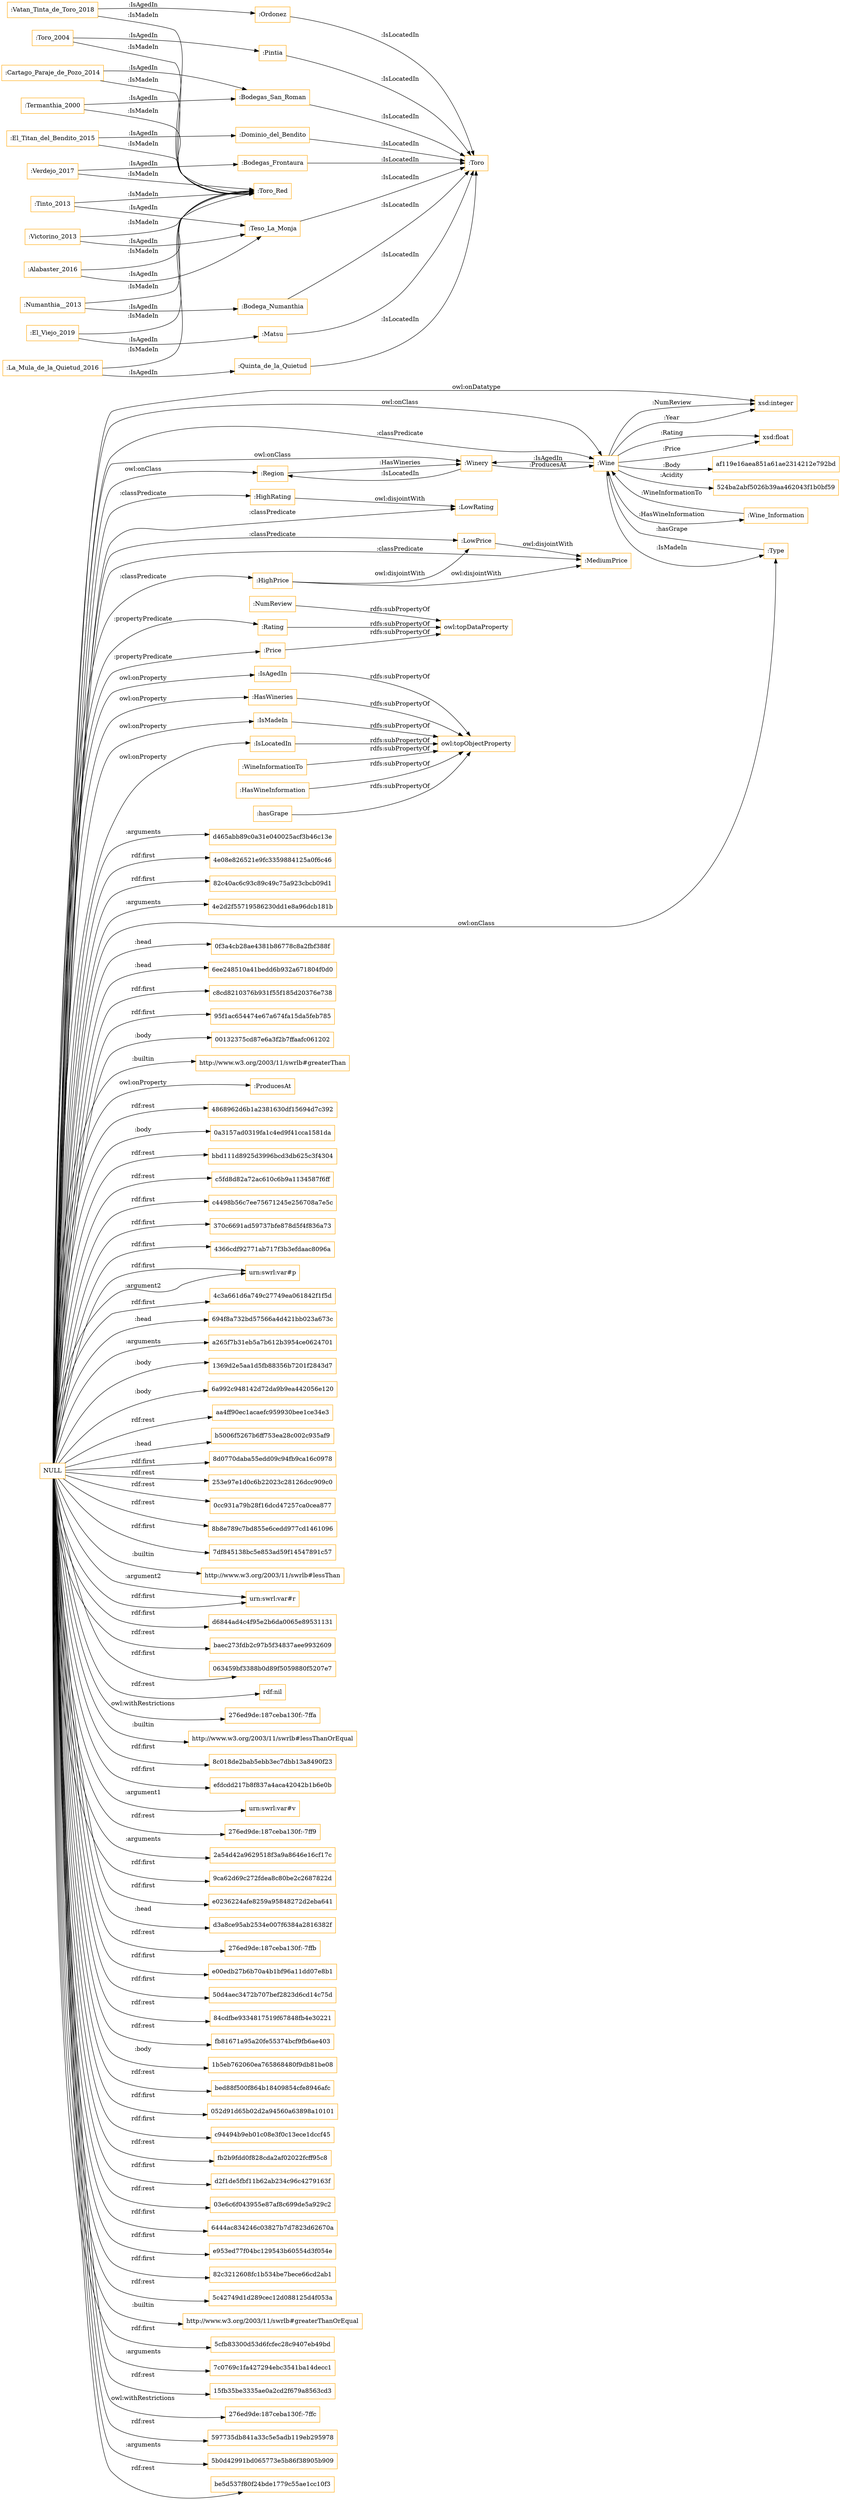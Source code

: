 digraph ar2dtool_diagram { 
rankdir=LR;
size="1501"
node [shape = rectangle, color="orange"]; ":Region" ":HighRating" ":LowRating" ":Wine_Information" ":Type" ":Wine" ":MediumPrice" ":Winery" ":LowPrice" ":HighPrice" ":Toro" ; /*classes style*/
	":Vatan_Tinta_de_Toro_2018" -> ":Ordonez" [ label = ":IsAgedIn" ];
	":Vatan_Tinta_de_Toro_2018" -> ":Toro_Red" [ label = ":IsMadeIn" ];
	":HasWineInformation" -> "owl:topObjectProperty" [ label = "rdfs:subPropertyOf" ];
	":Toro_2004" -> ":Pintia" [ label = ":IsAgedIn" ];
	":Toro_2004" -> ":Toro_Red" [ label = ":IsMadeIn" ];
	":Bodegas_San_Roman" -> ":Toro" [ label = ":IsLocatedIn" ];
	":El_Titan_del_Bendito_2015" -> ":Toro_Red" [ label = ":IsMadeIn" ];
	":El_Titan_del_Bendito_2015" -> ":Dominio_del_Bendito" [ label = ":IsAgedIn" ];
	":hasGrape" -> "owl:topObjectProperty" [ label = "rdfs:subPropertyOf" ];
	":Bodegas_Frontaura" -> ":Toro" [ label = ":IsLocatedIn" ];
	":Teso_La_Monja" -> ":Toro" [ label = ":IsLocatedIn" ];
	":Tinto_2013" -> ":Toro_Red" [ label = ":IsMadeIn" ];
	":Tinto_2013" -> ":Teso_La_Monja" [ label = ":IsAgedIn" ];
	":Bodega_Numanthia" -> ":Toro" [ label = ":IsLocatedIn" ];
	":LowPrice" -> ":MediumPrice" [ label = "owl:disjointWith" ];
	":Price" -> "owl:topDataProperty" [ label = "rdfs:subPropertyOf" ];
	":Pintia" -> ":Toro" [ label = ":IsLocatedIn" ];
	":NumReview" -> "owl:topDataProperty" [ label = "rdfs:subPropertyOf" ];
	":Matsu" -> ":Toro" [ label = ":IsLocatedIn" ];
	":HighPrice" -> ":MediumPrice" [ label = "owl:disjointWith" ];
	":HighPrice" -> ":LowPrice" [ label = "owl:disjointWith" ];
	":Victorino_2013" -> ":Teso_La_Monja" [ label = ":IsAgedIn" ];
	":Victorino_2013" -> ":Toro_Red" [ label = ":IsMadeIn" ];
	":Cartago_Paraje_de_Pozo_2014" -> ":Toro_Red" [ label = ":IsMadeIn" ];
	":Cartago_Paraje_de_Pozo_2014" -> ":Bodegas_San_Roman" [ label = ":IsAgedIn" ];
	":Dominio_del_Bendito" -> ":Toro" [ label = ":IsLocatedIn" ];
	":IsAgedIn" -> "owl:topObjectProperty" [ label = "rdfs:subPropertyOf" ];
	":Ordonez" -> ":Toro" [ label = ":IsLocatedIn" ];
	"NULL" -> "d465abb89c0a31e040025acf3b46c13e" [ label = ":arguments" ];
	"NULL" -> ":Type" [ label = "owl:onClass" ];
	"NULL" -> "4e08e826521e9fc3359884125a0f6c46" [ label = "rdf:first" ];
	"NULL" -> "82c40ac6c93c89c49c75a923cbcb09d1" [ label = "rdf:first" ];
	"NULL" -> ":IsAgedIn" [ label = "owl:onProperty" ];
	"NULL" -> ":LowPrice" [ label = ":classPredicate" ];
	"NULL" -> "4e2d2f55719586230dd1e8a96dcb181b" [ label = ":arguments" ];
	"NULL" -> "xsd:integer" [ label = "owl:onDatatype" ];
	"NULL" -> "0f3a4cb28ae4381b86778c8a2fbf388f" [ label = ":head" ];
	"NULL" -> "6ee248510a41bedd6b932a671804f0d0" [ label = ":head" ];
	"NULL" -> "c8cd8210376b931f55f185d20376e738" [ label = "rdf:first" ];
	"NULL" -> "95f1ac654474e67a674fa15da5feb785" [ label = "rdf:first" ];
	"NULL" -> "00132375cd87e6a3f2b7ffaafc061202" [ label = ":body" ];
	"NULL" -> "http://www.w3.org/2003/11/swrlb#greaterThan" [ label = ":builtin" ];
	"NULL" -> ":ProducesAt" [ label = "owl:onProperty" ];
	"NULL" -> ":Winery" [ label = "owl:onClass" ];
	"NULL" -> "4868962d6b1a2381630df15694d7c392" [ label = "rdf:rest" ];
	"NULL" -> "0a3157ad0319fa1c4ed9f41cca1581da" [ label = ":body" ];
	"NULL" -> "bbd111d8925d3996bcd3db625c3f4304" [ label = "rdf:rest" ];
	"NULL" -> "c5fd8d82a72ac610c6b9a1134587f6ff" [ label = "rdf:rest" ];
	"NULL" -> "c4498b56c7ee75671245e256708a7e5c" [ label = "rdf:first" ];
	"NULL" -> "370c6691ad59737bfe878d5f4f836a73" [ label = "rdf:first" ];
	"NULL" -> "4366cdf92771ab717f3b3efdaac8096a" [ label = "rdf:first" ];
	"NULL" -> "urn:swrl:var#p" [ label = "rdf:first" ];
	"NULL" -> "4c3a661d6a749c27749ea061842f1f5d" [ label = "rdf:first" ];
	"NULL" -> ":HasWineries" [ label = "owl:onProperty" ];
	"NULL" -> "694f8a732bd57566a4d421bb023a673c" [ label = ":head" ];
	"NULL" -> "a265f7b31eb5a7b612b3954ce0624701" [ label = ":arguments" ];
	"NULL" -> "1369d2e5aa1d5fb88356b7201f2843d7" [ label = ":body" ];
	"NULL" -> "6a992c948142d72da9b9ea442056e120" [ label = ":body" ];
	"NULL" -> "aa4ff90ec1acaefc959930bee1ce34e3" [ label = "rdf:rest" ];
	"NULL" -> "b5006f5267b6ff753ea28c002c935af9" [ label = ":head" ];
	"NULL" -> "8d0770daba55edd09c94fb9ca16c0978" [ label = "rdf:first" ];
	"NULL" -> "253e97e1d0c6b22023c28126dcc909c0" [ label = "rdf:rest" ];
	"NULL" -> "0cc931a79b28f16dcd47257ca0cea877" [ label = "rdf:rest" ];
	"NULL" -> "8b8e789c7bd855e6cedd977cd1461096" [ label = "rdf:rest" ];
	"NULL" -> "7df845138bc5e853ad59f14547891c57" [ label = "rdf:first" ];
	"NULL" -> ":Wine" [ label = "owl:onClass" ];
	"NULL" -> "http://www.w3.org/2003/11/swrlb#lessThan" [ label = ":builtin" ];
	"NULL" -> ":LowRating" [ label = ":classPredicate" ];
	"NULL" -> "urn:swrl:var#r" [ label = ":argument2" ];
	"NULL" -> "d6844ad4c4f95e2b6da0065e89531131" [ label = "rdf:first" ];
	"NULL" -> "baec273fdb2c97b5f34837aee9932609" [ label = "rdf:rest" ];
	"NULL" -> ":MediumPrice" [ label = ":classPredicate" ];
	"NULL" -> "063459bf3388b0d89f5059880f5207e7" [ label = "rdf:first" ];
	"NULL" -> "rdf:nil" [ label = "rdf:rest" ];
	"NULL" -> "276ed9de:187ceba130f:-7ffa" [ label = "owl:withRestrictions" ];
	"NULL" -> ":Price" [ label = ":propertyPredicate" ];
	"NULL" -> "http://www.w3.org/2003/11/swrlb#lessThanOrEqual" [ label = ":builtin" ];
	"NULL" -> "8c018de2bab5ebb3ec7dbb13a8490f23" [ label = "rdf:first" ];
	"NULL" -> "efdcdd217b8f837a4aca42042b1b6e0b" [ label = "rdf:first" ];
	"NULL" -> "urn:swrl:var#v" [ label = ":argument1" ];
	"NULL" -> "276ed9de:187ceba130f:-7ff9" [ label = "rdf:rest" ];
	"NULL" -> "2a54d42a9629518f3a9a8646e16cf17c" [ label = ":arguments" ];
	"NULL" -> ":HighPrice" [ label = ":classPredicate" ];
	"NULL" -> "9ca62d69c272fdea8c80be2c2687822d" [ label = "rdf:first" ];
	"NULL" -> "e0236224afe8259a95848272d2eba641" [ label = "rdf:first" ];
	"NULL" -> "d3a8ce95ab2534e007f6384a2816382f" [ label = ":head" ];
	"NULL" -> "276ed9de:187ceba130f:-7ffb" [ label = "rdf:rest" ];
	"NULL" -> ":Wine" [ label = ":classPredicate" ];
	"NULL" -> "e00edb27b6b70a4b1bf96a11dd07e8b1" [ label = "rdf:first" ];
	"NULL" -> "50d4aec3472b707bef2823d6cd14c75d" [ label = "rdf:first" ];
	"NULL" -> "84cdfbe9334817519f67848fb4e30221" [ label = "rdf:rest" ];
	"NULL" -> "fb81671a95a20fe55374bcf9fb6ae403" [ label = "rdf:rest" ];
	"NULL" -> "1b5eb762060ea765868480f9db81be08" [ label = ":body" ];
	"NULL" -> "bed88f500f864b18409854cfe8946afc" [ label = "rdf:rest" ];
	"NULL" -> "052d91d65b02d2a94560a63898a10101" [ label = "rdf:first" ];
	"NULL" -> "c94494b9eb01c08e3f0c13ece1dccf45" [ label = "rdf:first" ];
	"NULL" -> "fb2b9fdd0f828cda2af02022fcff95c8" [ label = "rdf:rest" ];
	"NULL" -> "d2f1de5fbf11b62ab234c96c4279163f" [ label = "rdf:first" ];
	"NULL" -> "03e6c6f043955e87af8c699de5a929c2" [ label = "rdf:rest" ];
	"NULL" -> ":Rating" [ label = ":propertyPredicate" ];
	"NULL" -> "6444ac834246c03827b7d7823d62670a" [ label = "rdf:first" ];
	"NULL" -> "e953ed77f04bc129543b60554d3f054e" [ label = "rdf:first" ];
	"NULL" -> ":IsMadeIn" [ label = "owl:onProperty" ];
	"NULL" -> "82c3212608fc1b534be7bece66cd2ab1" [ label = "rdf:first" ];
	"NULL" -> "urn:swrl:var#p" [ label = ":argument2" ];
	"NULL" -> ":IsLocatedIn" [ label = "owl:onProperty" ];
	"NULL" -> "5c42749d1d289cec12d088125d4f053a" [ label = "rdf:rest" ];
	"NULL" -> "http://www.w3.org/2003/11/swrlb#greaterThanOrEqual" [ label = ":builtin" ];
	"NULL" -> "5cfb83300d53d6fcfec28c9407eb49bd" [ label = "rdf:first" ];
	"NULL" -> "7c0769c1fa427294ebc3541ba14decc1" [ label = ":arguments" ];
	"NULL" -> ":HighRating" [ label = ":classPredicate" ];
	"NULL" -> "15fb35be3335ae0a2cd2f679a8563cd3" [ label = "rdf:rest" ];
	"NULL" -> ":Region" [ label = "owl:onClass" ];
	"NULL" -> "276ed9de:187ceba130f:-7ffc" [ label = "owl:withRestrictions" ];
	"NULL" -> "urn:swrl:var#r" [ label = "rdf:first" ];
	"NULL" -> "597735db841a33c5e5adb119eb295978" [ label = "rdf:rest" ];
	"NULL" -> "5b0d42991bd065773e5b86f38905b909" [ label = ":arguments" ];
	"NULL" -> "be5d537f80f24bde1779c55ae1cc10f3" [ label = "rdf:rest" ];
	":IsMadeIn" -> "owl:topObjectProperty" [ label = "rdfs:subPropertyOf" ];
	":Quinta_de_la_Quietud" -> ":Toro" [ label = ":IsLocatedIn" ];
	":HasWineries" -> "owl:topObjectProperty" [ label = "rdfs:subPropertyOf" ];
	":HighRating" -> ":LowRating" [ label = "owl:disjointWith" ];
	":Rating" -> "owl:topDataProperty" [ label = "rdfs:subPropertyOf" ];
	":IsLocatedIn" -> "owl:topObjectProperty" [ label = "rdfs:subPropertyOf" ];
	":Termanthia_2000" -> ":Bodegas_San_Roman" [ label = ":IsAgedIn" ];
	":Termanthia_2000" -> ":Toro_Red" [ label = ":IsMadeIn" ];
	":La_Mula_de_la_Quietud_2016" -> ":Toro_Red" [ label = ":IsMadeIn" ];
	":La_Mula_de_la_Quietud_2016" -> ":Quinta_de_la_Quietud" [ label = ":IsAgedIn" ];
	":Numanthia__2013" -> ":Toro_Red" [ label = ":IsMadeIn" ];
	":Numanthia__2013" -> ":Bodega_Numanthia" [ label = ":IsAgedIn" ];
	":WineInformationTo" -> "owl:topObjectProperty" [ label = "rdfs:subPropertyOf" ];
	":Verdejo_2017" -> ":Bodegas_Frontaura" [ label = ":IsAgedIn" ];
	":Verdejo_2017" -> ":Toro_Red" [ label = ":IsMadeIn" ];
	":Alabaster_2016" -> ":Teso_La_Monja" [ label = ":IsAgedIn" ];
	":Alabaster_2016" -> ":Toro_Red" [ label = ":IsMadeIn" ];
	":El_Viejo_2019" -> ":Toro_Red" [ label = ":IsMadeIn" ];
	":El_Viejo_2019" -> ":Matsu" [ label = ":IsAgedIn" ];
	":Type" -> ":Wine" [ label = ":hasGrape" ];
	":Region" -> ":Winery" [ label = ":HasWineries" ];
	":Wine" -> "xsd:float" [ label = ":Price" ];
	":Wine" -> "xsd:float" [ label = ":Rating" ];
	":Wine_Information" -> ":Wine" [ label = ":WineInformationTo" ];
	":Wine" -> "xsd:integer" [ label = ":NumReview" ];
	":Wine" -> "xsd:integer" [ label = ":Year" ];
	":Winery" -> ":Wine" [ label = ":ProducesAt" ];
	":Wine" -> ":Winery" [ label = ":IsAgedIn" ];
	":Wine" -> ":Wine_Information" [ label = ":HasWineInformation" ];
	":Winery" -> ":Region" [ label = ":IsLocatedIn" ];
	":Wine" -> "af119e16aea851a61ae2314212e792bd" [ label = ":Body" ];
	":Wine" -> ":Type" [ label = ":IsMadeIn" ];
	":Wine" -> "524ba2abf5026b39aa462043f1b0bf59" [ label = ":Acidity" ];

}

